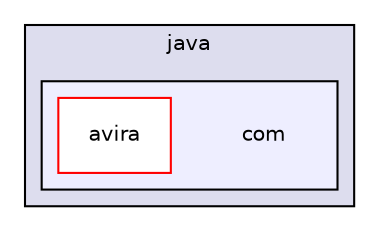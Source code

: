 digraph "D:/work/projects/POC/AntivirusImplementation/app/src/main/java/com" {
  compound=true
  node [ fontsize="10", fontname="Helvetica"];
  edge [ labelfontsize="10", labelfontname="Helvetica"];
  subgraph clusterdir_aaa26425ad937f812d6e47f95ce30d8d {
    graph [ bgcolor="#ddddee", pencolor="black", label="java" fontname="Helvetica", fontsize="10", URL="dir_aaa26425ad937f812d6e47f95ce30d8d.html"]
  subgraph clusterdir_a5dc06c5731d41eb537c407f6354b3de {
    graph [ bgcolor="#eeeeff", pencolor="black", label="" URL="dir_a5dc06c5731d41eb537c407f6354b3de.html"];
    dir_a5dc06c5731d41eb537c407f6354b3de [shape=plaintext label="com"];
    dir_7b5bc2a9ad80bbcc9c93929938dd5407 [shape=box label="avira" color="red" fillcolor="white" style="filled" URL="dir_7b5bc2a9ad80bbcc9c93929938dd5407.html"];
  }
  }
}
